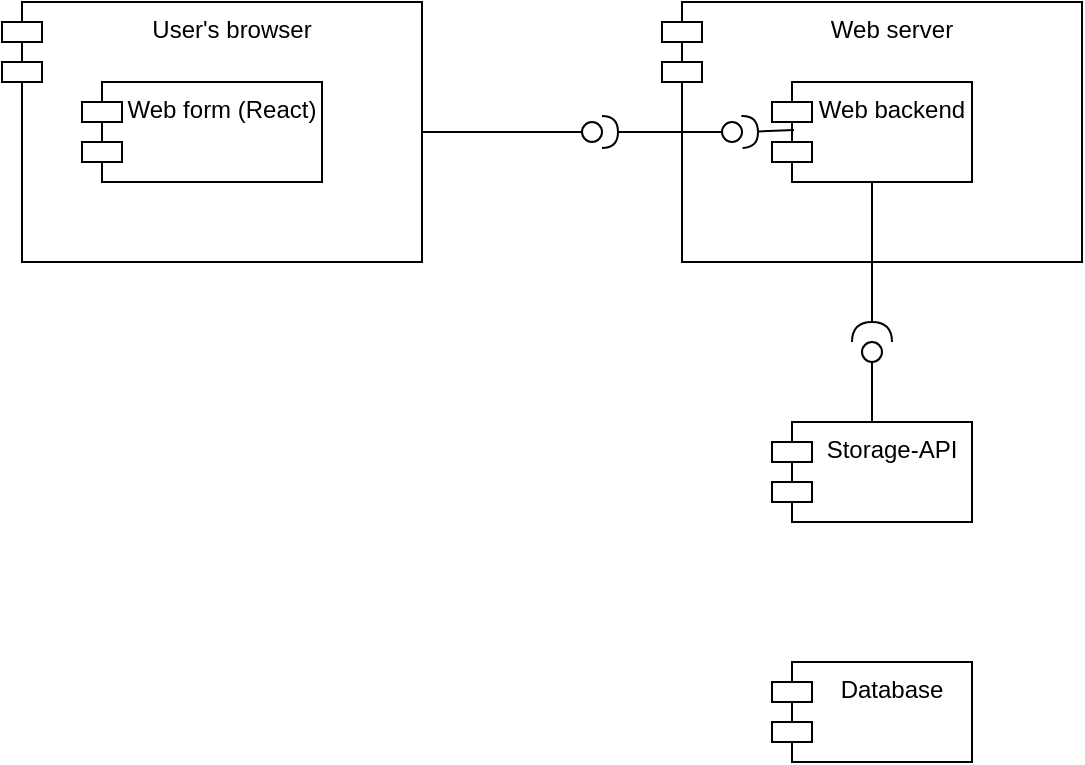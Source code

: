 <mxfile version="14.6.11" type="github">
  <diagram name="Page-1" id="5f0bae14-7c28-e335-631c-24af17079c00">
    <mxGraphModel dx="640" dy="660" grid="1" gridSize="10" guides="1" tooltips="1" connect="1" arrows="1" fold="1" page="1" pageScale="1" pageWidth="1100" pageHeight="850" background="#ffffff" math="0" shadow="0">
      <root>
        <mxCell id="0" />
        <mxCell id="1" parent="0" />
        <mxCell id="5gdE1bRl6CsMhmlNMG4k-2" value="Database" style="shape=module;align=left;spacingLeft=20;align=center;verticalAlign=top;" vertex="1" parent="1">
          <mxGeometry x="405" y="440" width="100" height="50" as="geometry" />
        </mxCell>
        <mxCell id="5gdE1bRl6CsMhmlNMG4k-3" value="Storage-API" style="shape=module;align=left;spacingLeft=20;align=center;verticalAlign=top;" vertex="1" parent="1">
          <mxGeometry x="405" y="320" width="100" height="50" as="geometry" />
        </mxCell>
        <mxCell id="5gdE1bRl6CsMhmlNMG4k-8" value="" style="group" vertex="1" connectable="0" parent="1">
          <mxGeometry x="20" y="110" width="210" height="130" as="geometry" />
        </mxCell>
        <mxCell id="5gdE1bRl6CsMhmlNMG4k-4" value="User&#39;s browser" style="shape=module;align=left;spacingLeft=20;align=center;verticalAlign=top;" vertex="1" parent="5gdE1bRl6CsMhmlNMG4k-8">
          <mxGeometry width="210" height="130" as="geometry" />
        </mxCell>
        <mxCell id="5gdE1bRl6CsMhmlNMG4k-1" value="Web form (React)" style="shape=module;align=left;spacingLeft=20;align=center;verticalAlign=top;" vertex="1" parent="5gdE1bRl6CsMhmlNMG4k-8">
          <mxGeometry x="40" y="40" width="120" height="50" as="geometry" />
        </mxCell>
        <mxCell id="5gdE1bRl6CsMhmlNMG4k-9" value="" style="group" vertex="1" connectable="0" parent="1">
          <mxGeometry x="350" y="110" width="210" height="130" as="geometry" />
        </mxCell>
        <mxCell id="5gdE1bRl6CsMhmlNMG4k-6" value="Web server" style="shape=module;align=left;spacingLeft=20;align=center;verticalAlign=top;" vertex="1" parent="5gdE1bRl6CsMhmlNMG4k-9">
          <mxGeometry width="210" height="130" as="geometry" />
        </mxCell>
        <mxCell id="5gdE1bRl6CsMhmlNMG4k-7" value="Web backend" style="shape=module;align=left;spacingLeft=20;align=center;verticalAlign=top;" vertex="1" parent="5gdE1bRl6CsMhmlNMG4k-9">
          <mxGeometry x="55" y="40" width="100" height="50" as="geometry" />
        </mxCell>
        <mxCell id="5gdE1bRl6CsMhmlNMG4k-11" value="" style="rounded=0;orthogonalLoop=1;jettySize=auto;html=1;endArrow=none;endFill=0;exitX=1;exitY=0.5;exitDx=0;exitDy=0;startArrow=none;" edge="1" parent="1" source="5gdE1bRl6CsMhmlNMG4k-13">
          <mxGeometry relative="1" as="geometry">
            <mxPoint x="260" y="280" as="sourcePoint" />
            <mxPoint x="320" y="175" as="targetPoint" />
          </mxGeometry>
        </mxCell>
        <mxCell id="5gdE1bRl6CsMhmlNMG4k-12" value="" style="rounded=0;orthogonalLoop=1;jettySize=auto;html=1;endArrow=halfCircle;endFill=0;endSize=6;strokeWidth=1;exitX=0;exitY=0.5;exitDx=10;exitDy=0;exitPerimeter=0;" edge="1" parent="1" source="5gdE1bRl6CsMhmlNMG4k-6">
          <mxGeometry relative="1" as="geometry">
            <mxPoint x="350" y="335" as="sourcePoint" />
            <mxPoint x="320" y="175" as="targetPoint" />
          </mxGeometry>
        </mxCell>
        <mxCell id="5gdE1bRl6CsMhmlNMG4k-13" value="" style="ellipse;whiteSpace=wrap;html=1;fontFamily=Helvetica;fontSize=12;fontColor=#000000;align=center;strokeColor=#000000;fillColor=#ffffff;points=[];aspect=fixed;resizable=0;" vertex="1" parent="1">
          <mxGeometry x="310" y="170" width="10" height="10" as="geometry" />
        </mxCell>
        <mxCell id="5gdE1bRl6CsMhmlNMG4k-14" value="" style="rounded=0;orthogonalLoop=1;jettySize=auto;html=1;endArrow=none;endFill=0;exitX=1;exitY=0.5;exitDx=0;exitDy=0;" edge="1" parent="1" source="5gdE1bRl6CsMhmlNMG4k-4" target="5gdE1bRl6CsMhmlNMG4k-13">
          <mxGeometry relative="1" as="geometry">
            <mxPoint x="230" y="175" as="sourcePoint" />
            <mxPoint x="320" y="175" as="targetPoint" />
          </mxGeometry>
        </mxCell>
        <mxCell id="5gdE1bRl6CsMhmlNMG4k-15" value="" style="rounded=0;orthogonalLoop=1;jettySize=auto;html=1;endArrow=none;endFill=0;exitX=0;exitY=0.5;exitDx=10;exitDy=0;exitPerimeter=0;" edge="1" target="5gdE1bRl6CsMhmlNMG4k-17" parent="1" source="5gdE1bRl6CsMhmlNMG4k-6">
          <mxGeometry relative="1" as="geometry">
            <mxPoint x="310" y="335" as="sourcePoint" />
          </mxGeometry>
        </mxCell>
        <mxCell id="5gdE1bRl6CsMhmlNMG4k-17" value="" style="ellipse;whiteSpace=wrap;html=1;fontFamily=Helvetica;fontSize=12;fontColor=#000000;align=center;strokeColor=#000000;fillColor=#ffffff;points=[];aspect=fixed;resizable=0;" vertex="1" parent="1">
          <mxGeometry x="380" y="170" width="10" height="10" as="geometry" />
        </mxCell>
        <mxCell id="5gdE1bRl6CsMhmlNMG4k-16" value="" style="rounded=0;orthogonalLoop=1;jettySize=auto;html=1;endArrow=halfCircle;endFill=0;endSize=6;strokeWidth=1;exitX=0.11;exitY=0.48;exitDx=0;exitDy=0;exitPerimeter=0;entryX=1;entryY=0.5;entryDx=0;entryDy=0;entryPerimeter=0;" edge="1" target="5gdE1bRl6CsMhmlNMG4k-17" parent="1" source="5gdE1bRl6CsMhmlNMG4k-7">
          <mxGeometry relative="1" as="geometry">
            <mxPoint x="350" y="335" as="sourcePoint" />
            <mxPoint x="380" y="177" as="targetPoint" />
          </mxGeometry>
        </mxCell>
        <mxCell id="5gdE1bRl6CsMhmlNMG4k-18" value="" style="rounded=0;orthogonalLoop=1;jettySize=auto;html=1;endArrow=none;endFill=0;exitX=0.5;exitY=1;exitDx=0;exitDy=0;" edge="1" target="5gdE1bRl6CsMhmlNMG4k-23" parent="1" source="5gdE1bRl6CsMhmlNMG4k-7">
          <mxGeometry relative="1" as="geometry">
            <mxPoint x="310" y="335" as="sourcePoint" />
            <mxPoint x="455" y="260" as="targetPoint" />
          </mxGeometry>
        </mxCell>
        <mxCell id="5gdE1bRl6CsMhmlNMG4k-19" value="" style="rounded=0;orthogonalLoop=1;jettySize=auto;html=1;endArrow=halfCircle;endFill=0;endSize=6;strokeWidth=1;exitX=0.5;exitY=0;exitDx=0;exitDy=0;startArrow=none;" edge="1" parent="1" source="5gdE1bRl6CsMhmlNMG4k-20">
          <mxGeometry relative="1" as="geometry">
            <mxPoint x="350" y="335" as="sourcePoint" />
            <mxPoint x="455" y="280" as="targetPoint" />
          </mxGeometry>
        </mxCell>
        <mxCell id="5gdE1bRl6CsMhmlNMG4k-20" value="" style="ellipse;whiteSpace=wrap;html=1;fontFamily=Helvetica;fontSize=12;fontColor=#000000;align=center;strokeColor=#000000;fillColor=#ffffff;points=[];aspect=fixed;resizable=0;" vertex="1" parent="1">
          <mxGeometry x="450" y="280" width="10" height="10" as="geometry" />
        </mxCell>
        <mxCell id="5gdE1bRl6CsMhmlNMG4k-22" value="" style="rounded=0;orthogonalLoop=1;jettySize=auto;html=1;endArrow=none;endFill=0;endSize=6;strokeWidth=1;exitX=0.5;exitY=0;exitDx=0;exitDy=0;" edge="1" parent="1" source="5gdE1bRl6CsMhmlNMG4k-3" target="5gdE1bRl6CsMhmlNMG4k-20">
          <mxGeometry relative="1" as="geometry">
            <mxPoint x="455" y="320" as="sourcePoint" />
            <mxPoint x="455" y="280" as="targetPoint" />
          </mxGeometry>
        </mxCell>
        <mxCell id="5gdE1bRl6CsMhmlNMG4k-23" value="" style="shape=requiredInterface;html=1;verticalLabelPosition=bottom;direction=north;" vertex="1" parent="1">
          <mxGeometry x="445" y="270" width="20" height="10" as="geometry" />
        </mxCell>
      </root>
    </mxGraphModel>
  </diagram>
</mxfile>
